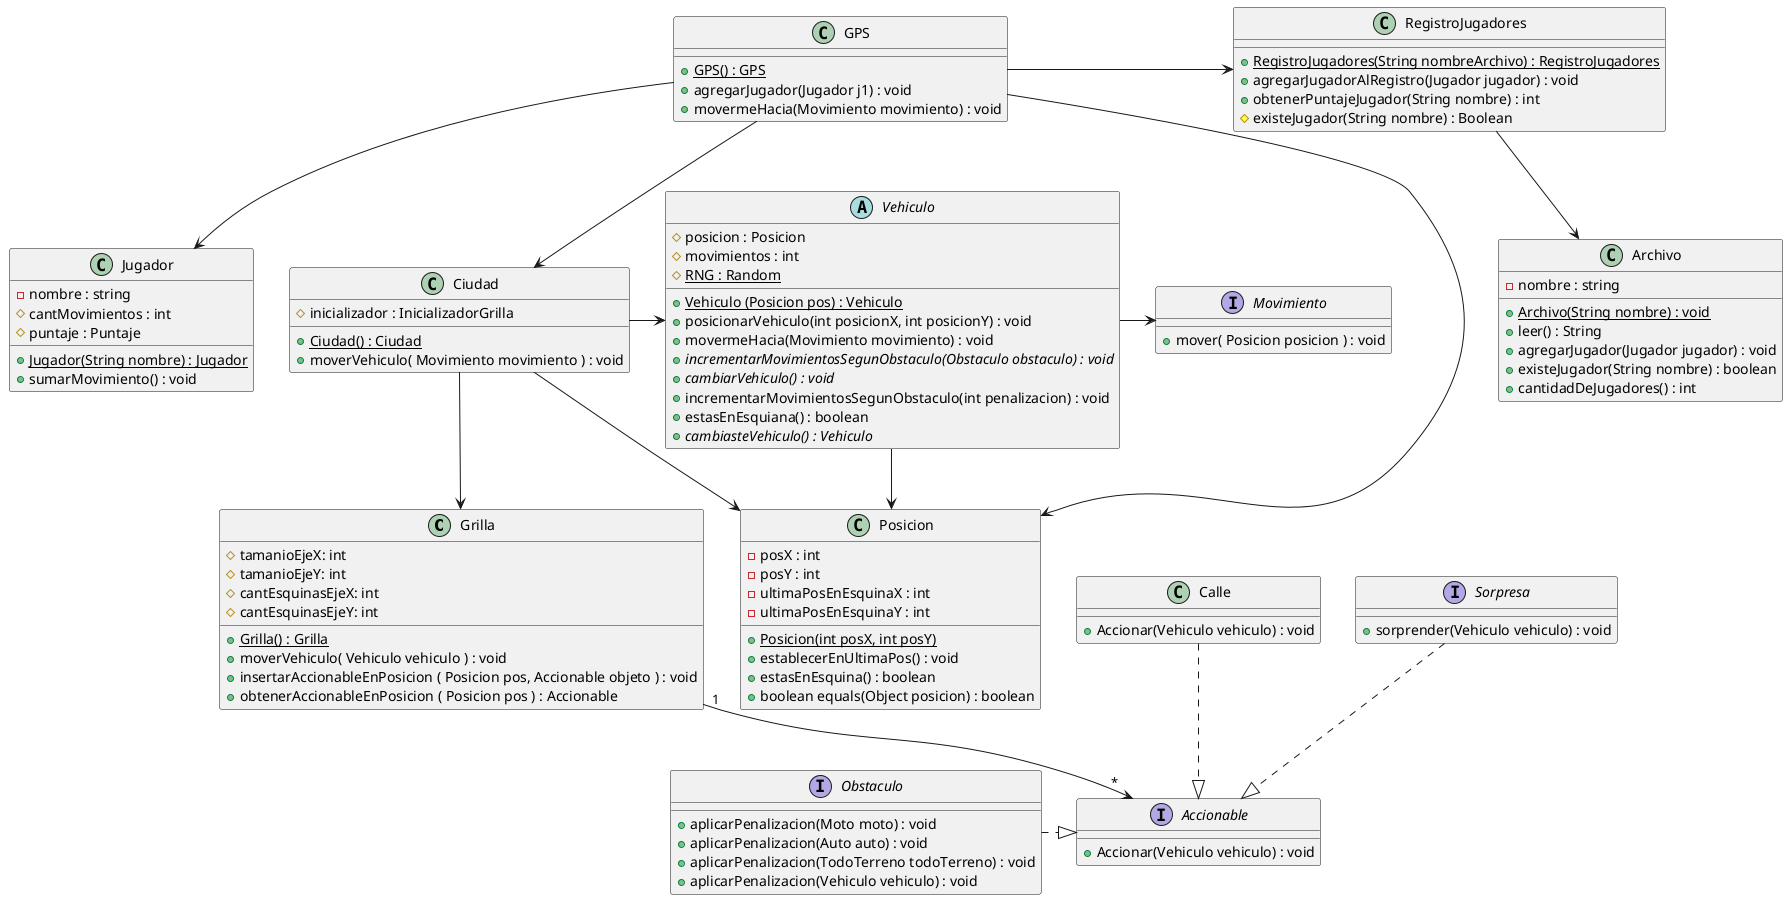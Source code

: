@startuml
    'https://plantuml.com/class-diagram

    class Grilla{
        # tamanioEjeX: int
        # tamanioEjeY: int
        # cantEsquinasEjeX: int
        # cantEsquinasEjeY: int
        + {static} Grilla() : Grilla
        + moverVehiculo( Vehiculo vehiculo ) : void
        + insertarAccionableEnPosicion ( Posicion pos, Accionable objeto ) : void
        + obtenerAccionableEnPosicion ( Posicion pos ) : Accionable
    }

    class Archivo{
        - nombre : string
        + {static} Archivo(String nombre) : void
        + leer() : String
        + agregarJugador(Jugador jugador) : void
        + existeJugador(String nombre) : boolean
        + cantidadDeJugadores() : int
    }

    class GPS {
        + {static} GPS() : GPS
        + agregarJugador(Jugador j1) : void
        + movermeHacia(Movimiento movimiento) : void
    }

    class RegistroJugadores{
        + {static} RegistroJugadores(String nombreArchivo) : RegistroJugadores
        + agregarJugadorAlRegistro(Jugador jugador) : void
        + obtenerPuntajeJugador(String nombre) : int
        # existeJugador(String nombre) : Boolean
    }

    class Jugador{
        - nombre : string
        # cantMovimientos : int
        # puntaje : Puntaje
        + {static} Jugador(String nombre) : Jugador
        + sumarMovimiento() : void
    }

    abstract Vehiculo{

        # posicion : Posicion
        # movimientos : int
        # {static} RNG : Random

        + {static} Vehiculo (Posicion pos) : Vehiculo
        + posicionarVehiculo(int posicionX, int posicionY) : void
        + movermeHacia(Movimiento movimiento) : void
        + {abstract} incrementarMovimientosSegunObstaculo(Obstaculo obstaculo) : void
        + {abstract} cambiarVehiculo() : void
        + incrementarMovimientosSegunObstaculo(int penalizacion) : void
        + estasEnEsquiana() : boolean
        + {abstract} cambiasteVehiculo() : Vehiculo
    }

    interface Accionable{
        + Accionar(Vehiculo vehiculo) : void
    }

    class Calle{
        + Accionar(Vehiculo vehiculo) : void
    }

    class Ciudad{
        # inicializador : InicializadorGrilla
        + {static} Ciudad() : Ciudad
        + moverVehiculo( Movimiento movimiento ) : void
    }

    class Posicion{
        - posX : int
        - posY : int
        - ultimaPosEnEsquinaX : int
        - ultimaPosEnEsquinaY : int

        + {static} Posicion(int posX, int posY)
        + establecerEnUltimaPos() : void
        + estasEnEsquina() : boolean
        + boolean equals(Object posicion) : boolean
    }

    interface Sorpresa{
        + sorprender(Vehiculo vehiculo) : void
    }


    interface Obstaculo{
        + aplicarPenalizacion(Moto moto) : void
        + aplicarPenalizacion(Auto auto) : void
        + aplicarPenalizacion(TodoTerreno todoTerreno) : void
        + aplicarPenalizacion(Vehiculo vehiculo) : void
    }


    GPS --> Jugador
    GPS --> Ciudad
    Vehiculo --> Posicion

    Grilla "1" --> "*" Accionable
    Ciudad -> Vehiculo
    Ciudad --> Grilla


    Sorpresa ..|> Accionable
    Obstaculo .|> Accionable

    Calle ..|> Accionable

    interface Movimiento{
        +mover( Posicion posicion ) : void
    }

    Vehiculo -> Movimiento
    GPS -> RegistroJugadores
    RegistroJugadores --> Archivo
    Ciudad -> Posicion
    GPS -> Posicion

@enduml